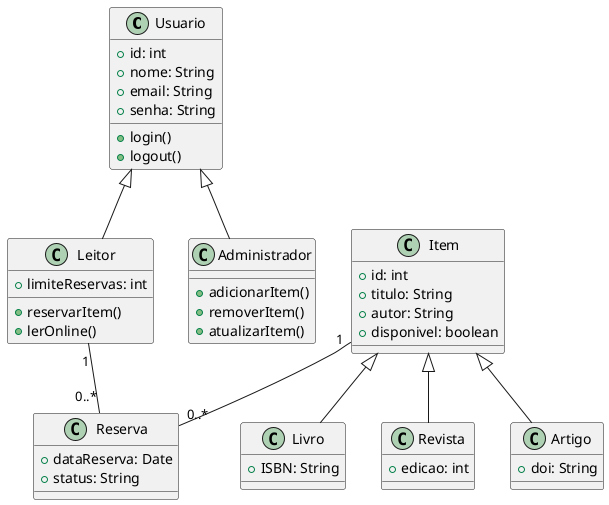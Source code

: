 @startuml ClassDiagram
class Usuario {
  + id: int
  + nome: String
  + email: String
  + senha: String
  + login()
  + logout()
}

class Leitor {
  + limiteReservas: int
  + reservarItem()
  + lerOnline()
}

class Administrador {
  + adicionarItem()
  + removerItem()
  + atualizarItem()
}

class Item {
  + id: int
  + titulo: String
  + autor: String
  + disponivel: boolean
}

class Livro {
  + ISBN: String
}

class Revista {
  + edicao: int
}

class Artigo {
  + doi: String
}

class Reserva {
  + dataReserva: Date
  + status: String
}

Usuario <|-- Leitor
Usuario <|-- Administrador
Item <|-- Livro
Item <|-- Revista
Item <|-- Artigo
Leitor "1" -- "0..*" Reserva
Item "1" -- "0..*" Reserva
@enduml